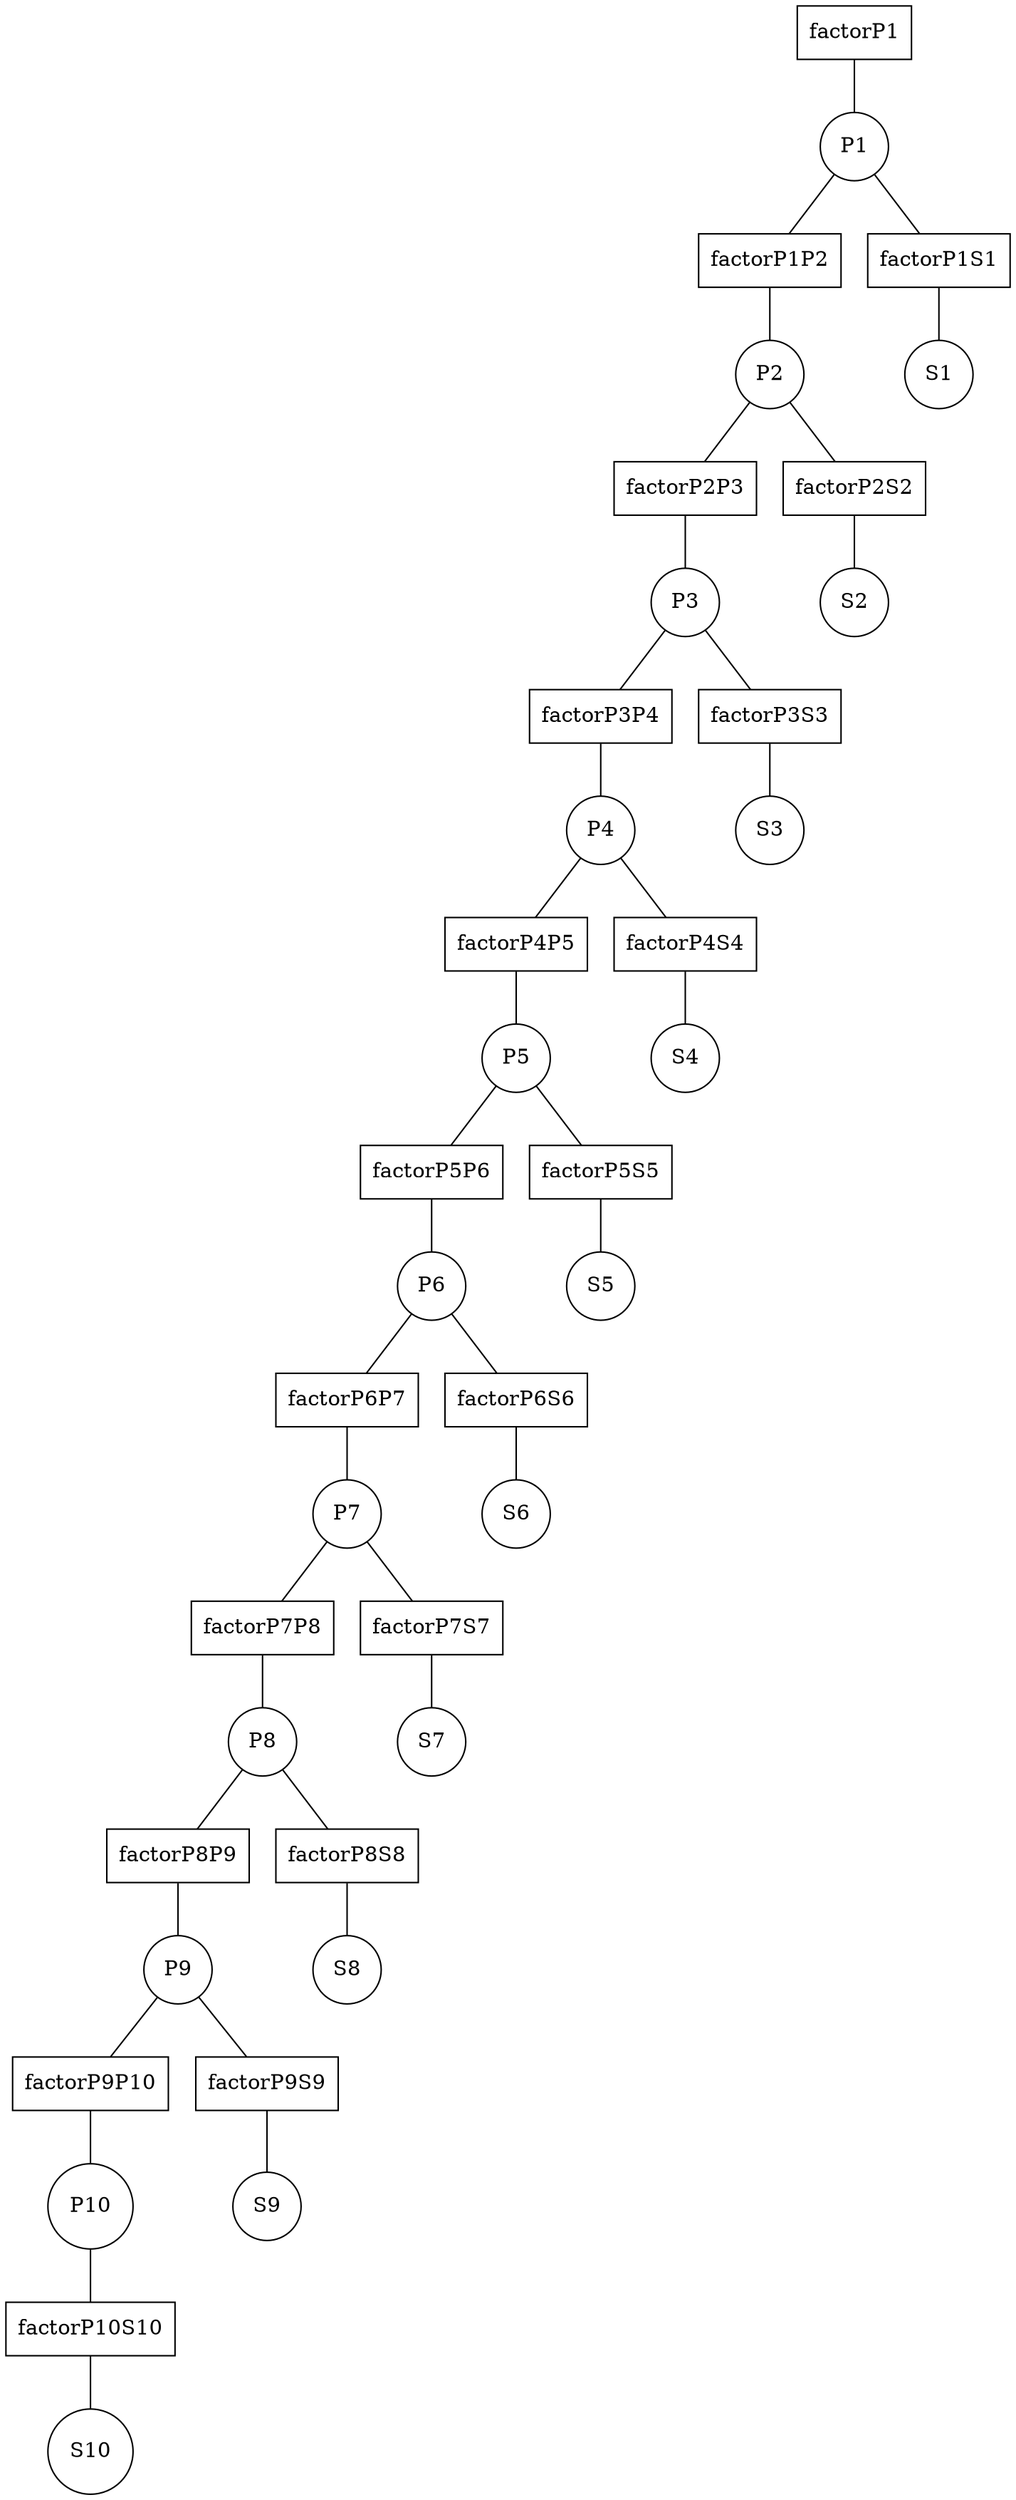 graph factorGraph {
nodefactorP1 [shape=box,label="factorP1"];
nodefactorP1 -- nodeP1;
nodeP1 [shape=circle,label="P1"];
nodeP1 -- nodefactorP1P2;
nodeP1 -- nodefactorP1S1;
nodefactorP1P2 [shape=box,label="factorP1P2"];
nodefactorP1P2 -- nodeP2;
nodeP2 [shape=circle,label="P2"];
nodeP2 -- nodefactorP2P3;
nodeP2 -- nodefactorP2S2;
nodefactorP2P3 [shape=box,label="factorP2P3"];
nodefactorP2P3 -- nodeP3;
nodeP3 [shape=circle,label="P3"];
nodeP3 -- nodefactorP3P4;
nodeP3 -- nodefactorP3S3;
nodefactorP3P4 [shape=box,label="factorP3P4"];
nodefactorP3P4 -- nodeP4;
nodeP4 [shape=circle,label="P4"];
nodeP4 -- nodefactorP4P5;
nodeP4 -- nodefactorP4S4;
nodefactorP4P5 [shape=box,label="factorP4P5"];
nodefactorP4P5 -- nodeP5;
nodeP5 [shape=circle,label="P5"];
nodeP5 -- nodefactorP5P6;
nodeP5 -- nodefactorP5S5;
nodefactorP5P6 [shape=box,label="factorP5P6"];
nodefactorP5P6 -- nodeP6;
nodeP6 [shape=circle,label="P6"];
nodeP6 -- nodefactorP6P7;
nodeP6 -- nodefactorP6S6;
nodefactorP6P7 [shape=box,label="factorP6P7"];
nodefactorP6P7 -- nodeP7;
nodeP7 [shape=circle,label="P7"];
nodeP7 -- nodefactorP7P8;
nodeP7 -- nodefactorP7S7;
nodefactorP7P8 [shape=box,label="factorP7P8"];
nodefactorP7P8 -- nodeP8;
nodeP8 [shape=circle,label="P8"];
nodeP8 -- nodefactorP8P9;
nodeP8 -- nodefactorP8S8;
nodefactorP8P9 [shape=box,label="factorP8P9"];
nodefactorP8P9 -- nodeP9;
nodeP9 [shape=circle,label="P9"];
nodeP9 -- nodefactorP9P10;
nodeP9 -- nodefactorP9S9;
nodefactorP9P10 [shape=box,label="factorP9P10"];
nodefactorP9P10 -- nodeP10;
nodeP10 [shape=circle,label="P10"];
nodeP10 -- nodefactorP10S10;
nodefactorP10S10 [shape=box,label="factorP10S10"];
nodefactorP10S10 -- nodeS10;
nodeS10 [shape=circle,label="S10"];

nodefactorP9S9 [shape=box,label="factorP9S9"];
nodefactorP9S9 -- nodeS9;
nodeS9 [shape=circle,label="S9"];

nodefactorP8S8 [shape=box,label="factorP8S8"];
nodefactorP8S8 -- nodeS8;
nodeS8 [shape=circle,label="S8"];

nodefactorP7S7 [shape=box,label="factorP7S7"];
nodefactorP7S7 -- nodeS7;
nodeS7 [shape=circle,label="S7"];

nodefactorP6S6 [shape=box,label="factorP6S6"];
nodefactorP6S6 -- nodeS6;
nodeS6 [shape=circle,label="S6"];

nodefactorP5S5 [shape=box,label="factorP5S5"];
nodefactorP5S5 -- nodeS5;
nodeS5 [shape=circle,label="S5"];

nodefactorP4S4 [shape=box,label="factorP4S4"];
nodefactorP4S4 -- nodeS4;
nodeS4 [shape=circle,label="S4"];

nodefactorP3S3 [shape=box,label="factorP3S3"];
nodefactorP3S3 -- nodeS3;
nodeS3 [shape=circle,label="S3"];

nodefactorP2S2 [shape=box,label="factorP2S2"];
nodefactorP2S2 -- nodeS2;
nodeS2 [shape=circle,label="S2"];

nodefactorP1S1 [shape=box,label="factorP1S1"];
nodefactorP1S1 -- nodeS1;
nodeS1 [shape=circle,label="S1"];

}